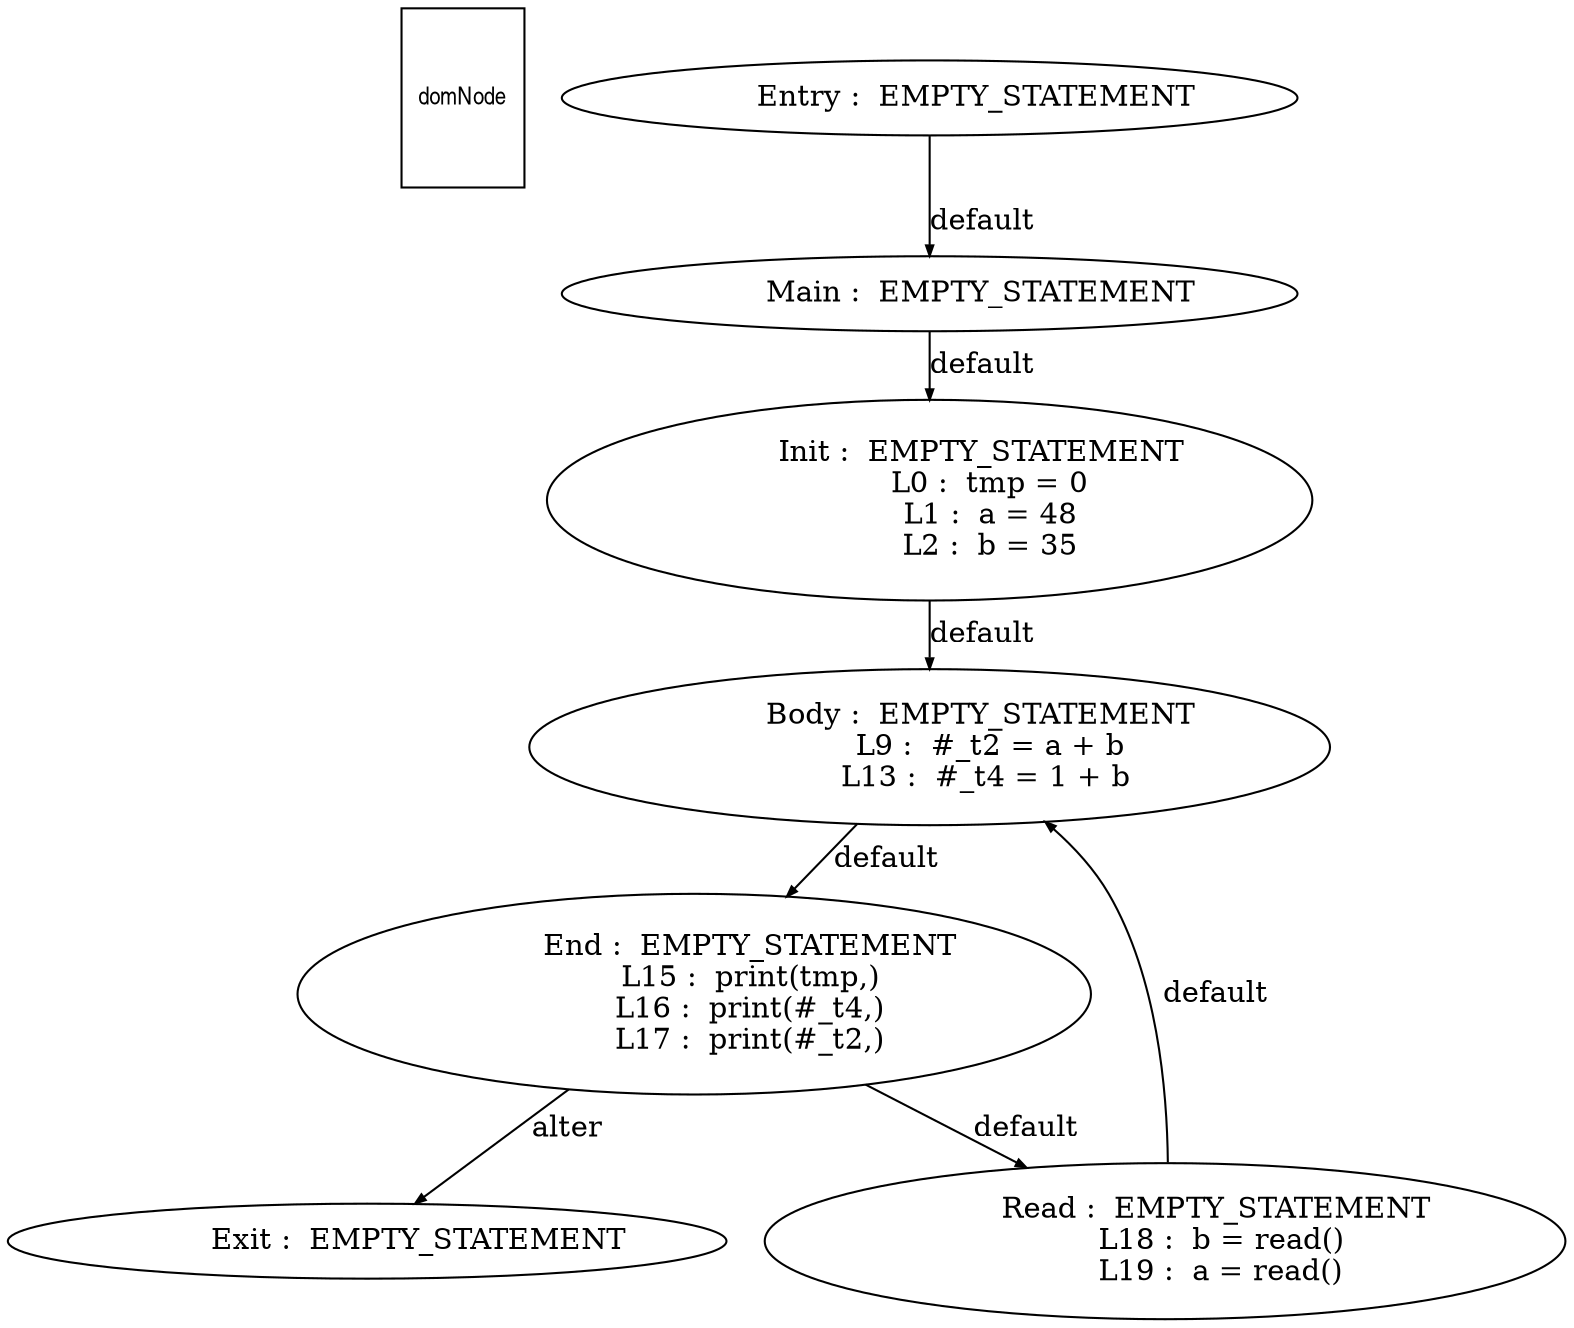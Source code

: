 digraph G {
  ranksep=.25;
  edge [arrowsize=.5]
  domNode [shape=rectangle, fontname="ArialNarrow",
        fontsize=12,  height=1.2];
  "           Main :  EMPTY_STATEMENT
"; "           Init :  EMPTY_STATEMENT
             L0 :  tmp = 0
             L1 :  a = 48
             L2 :  b = 35
"; "           Body :  EMPTY_STATEMENT
             L9 :  #_t2 = a + b
            L13 :  #_t4 = 1 + b
"; "          Entry :  EMPTY_STATEMENT
"; "            End :  EMPTY_STATEMENT
            L15 :  print(tmp,)
            L16 :  print(#_t4,)
            L17 :  print(#_t2,)
"; "           Exit :  EMPTY_STATEMENT
"; "           Read :  EMPTY_STATEMENT
            L18 :  b = read()
            L19 :  a = read()
"; 
  "           Main :  EMPTY_STATEMENT
" -> "           Init :  EMPTY_STATEMENT
             L0 :  tmp = 0
             L1 :  a = 48
             L2 :  b = 35
"  [label="default"];
  "           Init :  EMPTY_STATEMENT
             L0 :  tmp = 0
             L1 :  a = 48
             L2 :  b = 35
" -> "           Body :  EMPTY_STATEMENT
             L9 :  #_t2 = a + b
            L13 :  #_t4 = 1 + b
"  [label="default"];
  "           Body :  EMPTY_STATEMENT
             L9 :  #_t2 = a + b
            L13 :  #_t4 = 1 + b
" -> "            End :  EMPTY_STATEMENT
            L15 :  print(tmp,)
            L16 :  print(#_t4,)
            L17 :  print(#_t2,)
"  [label="default"];
  "          Entry :  EMPTY_STATEMENT
" -> "           Main :  EMPTY_STATEMENT
"  [label="default"];
  "            End :  EMPTY_STATEMENT
            L15 :  print(tmp,)
            L16 :  print(#_t4,)
            L17 :  print(#_t2,)
" -> "           Read :  EMPTY_STATEMENT
            L18 :  b = read()
            L19 :  a = read()
"  [label="default"];
  "            End :  EMPTY_STATEMENT
            L15 :  print(tmp,)
            L16 :  print(#_t4,)
            L17 :  print(#_t2,)
" -> "           Exit :  EMPTY_STATEMENT
"  [label="alter"];
  "           Read :  EMPTY_STATEMENT
            L18 :  b = read()
            L19 :  a = read()
" -> "           Body :  EMPTY_STATEMENT
             L9 :  #_t2 = a + b
            L13 :  #_t4 = 1 + b
"  [label="default"];
}

